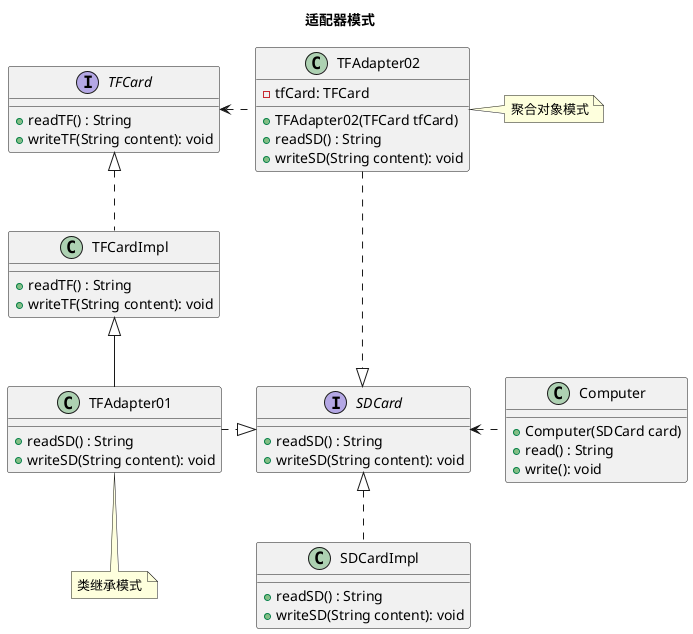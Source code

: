 @startuml
title 适配器模式

interface SDCard {
    + readSD() : String
    + writeSD(String content): void
}

class SDCardImpl implements SDCard {
    + readSD() : String
    + writeSD(String content): void
}

interface TFCard {
    + readTF() : String
    + writeTF(String content): void
}

class TFCardImpl implements TFCard {
    + readTF() : String
    + writeTF(String content): void
}

class Computer {
    + Computer(SDCard card)
    + read() : String
    + write(): void
}

Computer .left.> SDCard

class TFAdapter01 extends TFCardImpl {
    + readSD() : String
    + writeSD(String content): void
}

class TFAdapter02 {
    - tfCard: TFCard
    + TFAdapter02(TFCard tfCard)
    + readSD() : String
    + writeSD(String content): void
}
TFAdapter02 .left.> TFCard

TFAdapter01 .right.|> SDCard
TFAdapter02 .right.|> SDCard

note bottom of TFAdapter01: 类继承模式
note right of TFAdapter02: 聚合对象模式
@enduml